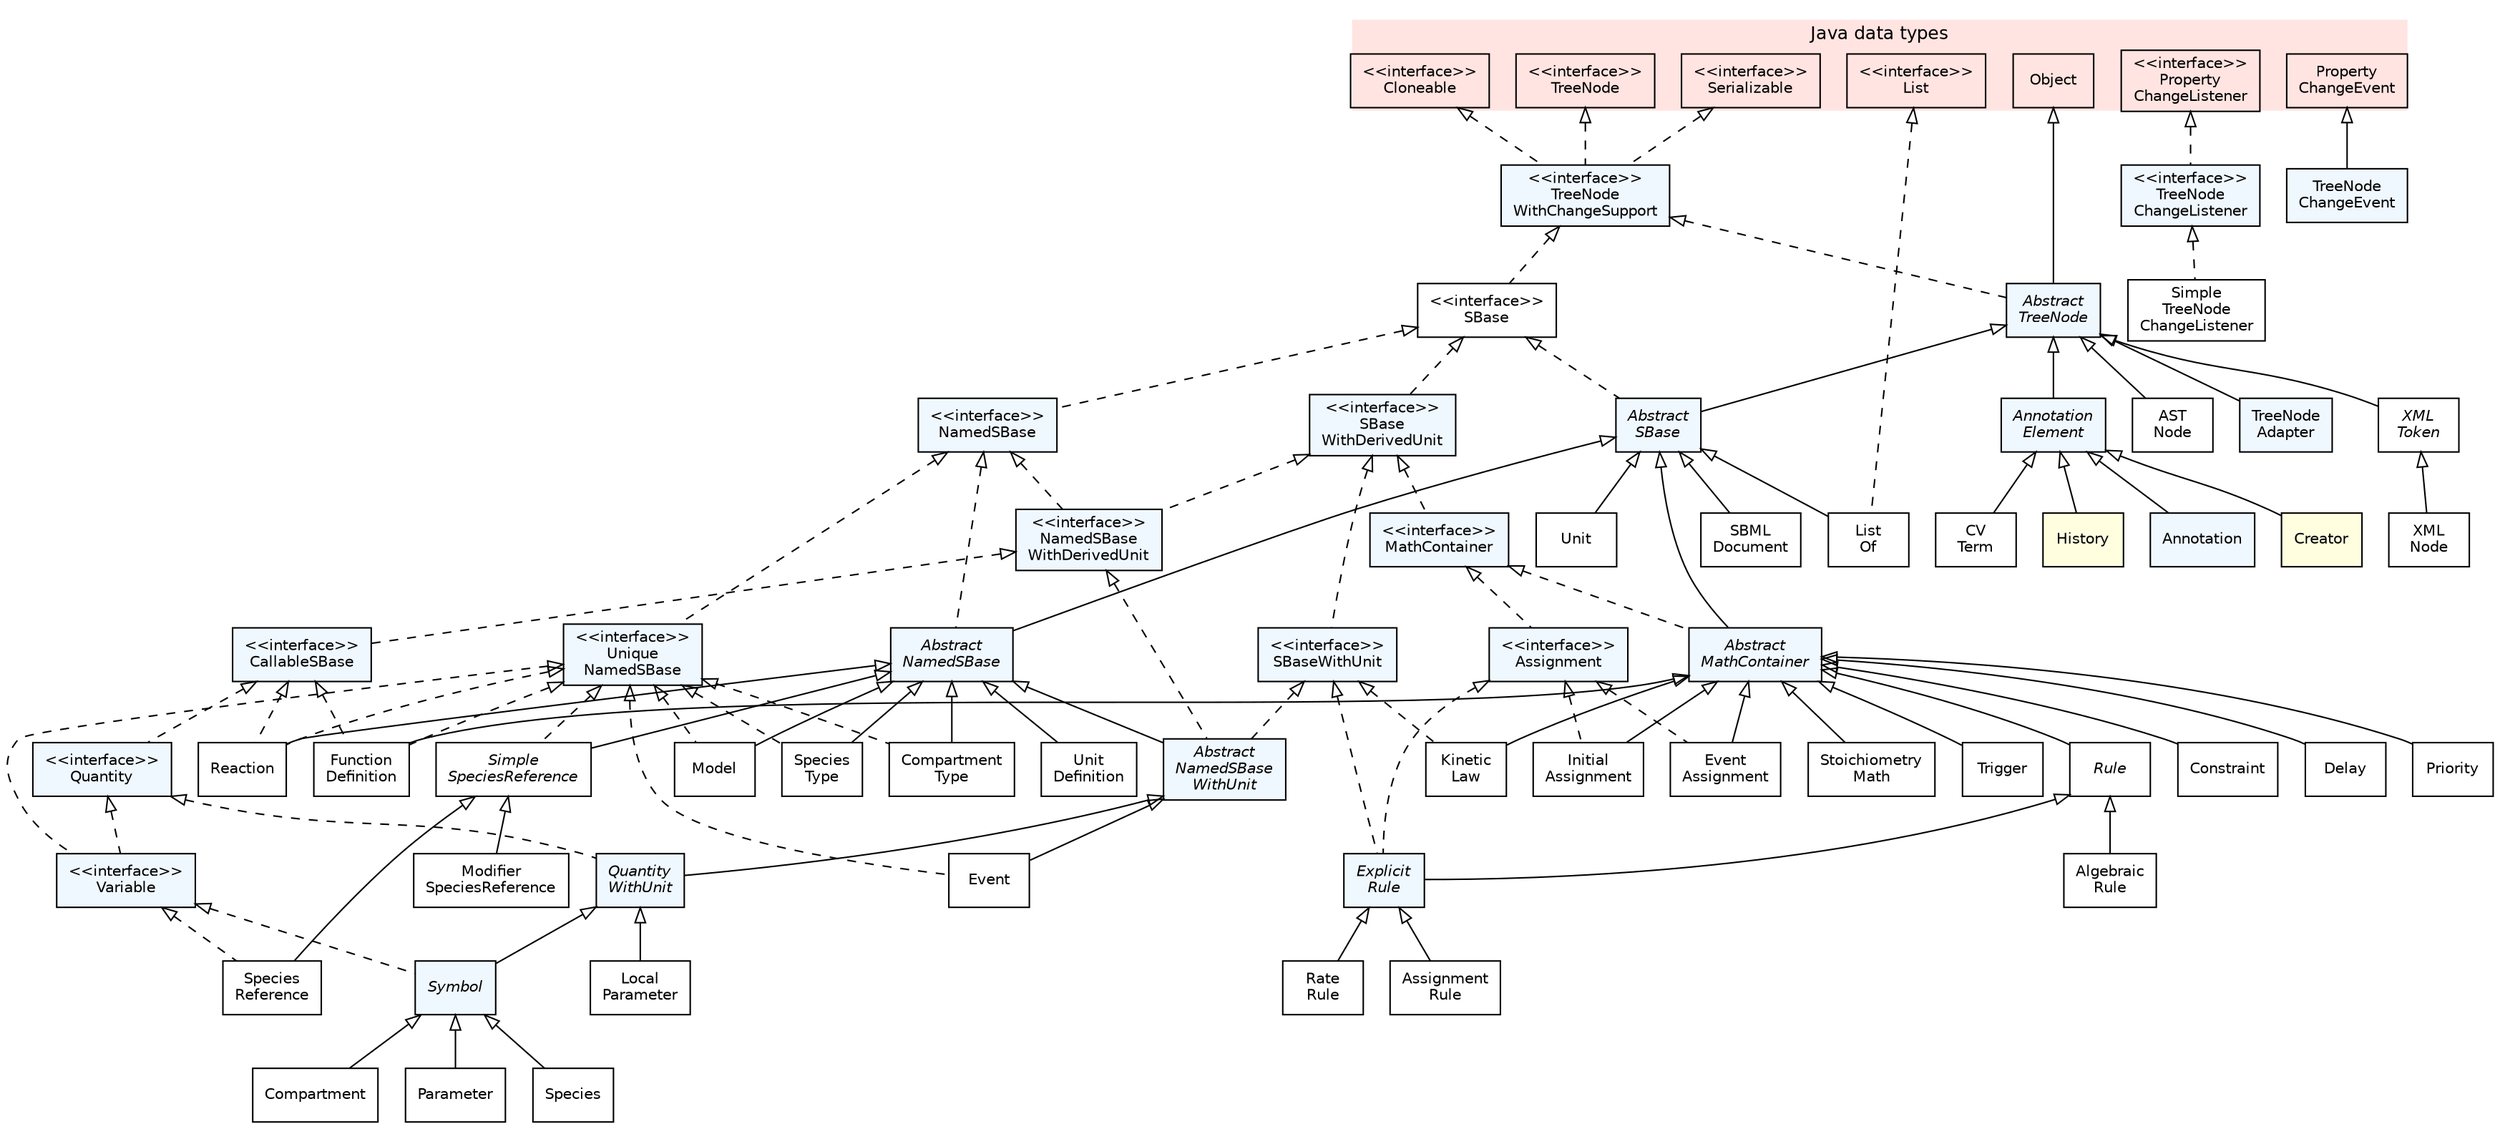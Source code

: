 #!/usr/local/bin/dot
#
# dot -Tpdf FullTypeHierarchy.dot -oFullTypeHierarchy.pdf && acroread FullTypeHierarchy.pdf &
# dot -Tpng FullTypeHierarchy.dot -oFullTypeHierarchy.png

/*
 * Overview of the core type hierarchy
 */

strict digraph G{

	nodesep=0.25;
	ranksep=0.5;
	margin=0.01;

	edge [
	  fontname="Helvetica",
	  fontsize=10,
	  labelfontname="Helvetica",
	  labelfontsize=10
	];
	node [
	  fontname="Helvetica",
	  fontsize=10,
	  shape=box
	];


  /*******************
   * Java base types *
   *******************/

  subgraph clusterJava {
    fontname="Helvetica";
    fontsize=12;
    style="filled";
    fillcolor="#FFE4E1"
    color="#ffffff"
    label="Java data types";
    labelloc=t;
    labeljust=c;

    // Interfaces
    Cloneable                              [label="<<interface>>\nCloneable"];
    List                                   [label="<<interface>>\nList"];
    PropertyChangeListener                 [label="<<interface>>\nProperty\nChangeListener"];
    Serializable                           [label="<<interface>>\nSerializable"];
    TreeNode                               [label="<<interface>>\nTreeNode"];

    // Objects
    Object                                 [label="Object"];
    PropertyChangeEvent                    [label="Property\nChangeEvent"];
  }

  /*
   * Interfaces
   */

  Assignment                               [label="<<interface>>\nAssignment", style="filled", fillcolor="#F0F8FF"];
  CallableSBase                            [label="<<interface>>\nCallableSBase", style="filled", fillcolor="#F0F8FF"];
  MathContainer                            [label="<<interface>>\nMathContainer", style="filled", fillcolor="#F0F8FF"];
  NamedSBase                               [label="<<interface>>\nNamedSBase", style="filled", fillcolor="#F0F8FF"];
  NamedSBaseWithDerivedUnit                [label="<<interface>>\nNamedSBase\nWithDerivedUnit", style="filled", fillcolor="#F0F8FF"];
  Quantity                                 [label="<<interface>>\nQuantity", style="filled", fillcolor="#F0F8FF"];
  SBaseWithDerivedUnit                     [label="<<interface>>\nSBase\nWithDerivedUnit", style="filled", fillcolor="#F0F8FF"];
  SBaseWithUnit                            [label="<<interface>>\nSBaseWithUnit", style="filled", fillcolor="#F0F8FF"];
  SBase                                    [label="<<interface>>\nSBase"];
  TreeNodeChangeListener                   [label="<<interface>>\nTreeNode\nChangeListener", style="filled", fillcolor="#F0F8FF"];
  TreeNodeWithChangeSupport                [label="<<interface>>\nTreeNode\nWithChangeSupport", style="filled", fillcolor="#F0F8FF"];
  UniqueNamedSBase                         [label="<<interface>>\nUnique\nNamedSBase", style="filled", fillcolor="#F0F8FF"];
  Variable                                 [label="<<interface>>\nVariable", style="filled", fillcolor="#F0F8FF"];

  /*
   * Abstract data types
   */

  AbstractMathContainer                    [label=<<font face="Helvetica-Oblique">Abstract<br/>MathContainer</font>>, style="filled", fillcolor="#F0F8FF"];
  AbstractNamedSBase                       [label=<<font face="Helvetica-Oblique">Abstract<br/>NamedSBase</font>>, style="filled", fillcolor="#F0F8FF"];
  AbstractNamedSBaseWithUnit               [label=<<font face="Helvetica-Oblique">Abstract<br/>NamedSBase<br/>WithUnit</font>>, style="filled", fillcolor="#F0F8FF"];
  AbstractSBase                            [label=<<font face="Helvetica-Oblique">Abstract<br/>SBase</font>>, style="filled", fillcolor="#F0F8FF"];
  AbstractTreeNode                         [label=<<font face="Helvetica-Oblique">Abstract<br/>TreeNode</font>>, style="filled", fillcolor="#F0F8FF"];
  AnnotationElement                        [label=<<font face="Helvetica-Oblique">Annotation<br/>Element</font>>, style="filled", fillcolor="#F0F8FF"];
  ExplicitRule                             [label=<<font face="Helvetica-Oblique">Explicit<br/>Rule</font>>, style="filled", fillcolor="#F0F8FF"];
  Rule                                     [label=<<font face="Helvetica-Oblique">Rule</font>>];
  SimpleSpeciesReference                   [label=<<font face="Helvetica-Oblique">Simple<br/>SpeciesReference</font>>];
  QuantityWithUnit                         [label=<<font face="Helvetica-Oblique">Quantity<br/>WithUnit</font>>, style="filled", fillcolor="#F0F8FF"];
  Symbol                                   [label=<<font face="Helvetica-Oblique">Symbol</font>>, style="filled", fillcolor="#F0F8FF"];
  XMLToken                                 [label=<<font face="Helvetica-Oblique">XML<br/>Token</font>>];

  /*
   * Objects
   */

  AlgebraicRule                            [label="Algebraic\nRule"];
  Annotation                               [label="Annotation", style="filled", fillcolor="#F0F8FF"];
  AssignmentRule                           [label="Assignment\nRule"];
  ASTNode                                  [label="AST\nNode"];
  Compartment                              [label="Compartment"];
  CompartmentType                          [label="Compartment\nType"];
  Constraint                               [label="Constraint"]
  Creator                                  [label="Creator", style="filled", fillcolor="#FFFFE0"];
  CVTerm                                   [label="CV\nTerm"];
  Delay                                    [label="Delay"];
  Event                                    [label="Event"];
  EventAssignment                          [label="Event\nAssignment"];
  FunctionDefinition                       [label="Function\nDefinition"];
  History                                  [label="History", style="filled", fillcolor="#FFFFE0"];
  InitialAssignment                        [label="Initial\nAssignment"];
  KineticLaw                               [label="Kinetic\nLaw"];
  ListOf                                   [label="List\nOf"];
  LocalParameter                           [label="Local\nParameter"];
  Model                                    [label="Model"];
  ModifierSpeciesReference                 [label="Modifier\nSpeciesReference"];
  Parameter                                [label="Parameter"];
  Priority                                 [label="Priority"];
  RateRule                                 [label="Rate\nRule"];
  Reaction                                 [label="Reaction"];
  SBMLDocument                             [label="SBML\nDocument"];
  SimpleTreeNodeChangeListener             [label="Simple\nTreeNode\nChangeListener", fillcolor="#FFFFE0"];
  Species                                  [label="Species"];
  SpeciesReference                         [label="Species\nReference"];
  SpeciesType                              [label="Species\nType"];
  StoichiometryMath                        [label="Stoichiometry\nMath"];
  TreeNodeAdapter                          [label="TreeNode\nAdapter", style="filled", fillcolor="#F0F8FF"];
  TreeNodeChangeEvent                      [label="TreeNode\nChangeEvent", style="filled", fillcolor="#F0F8FF"];
  Trigger                                  [label="Trigger"];
  Unit                                     [label="Unit"];
  UnitDefinition                           [label="Unit\nDefinition"];
  XMLNode                                  [label="XML\nNode"];
  
  /*********************
   * Inheritance graph *
   *********************/
   
  AbstractNamedSBase         -> AbstractNamedSBaseWithUnit   [dir=back,arrowtail=empty];
  AbstractNamedSBase         -> CompartmentType              [dir=back,arrowtail=empty];
  AbstractNamedSBase         -> Model                        [dir=back,arrowtail=empty];
  AbstractNamedSBase         -> Reaction                     [dir=back,arrowtail=empty];
  AbstractNamedSBase         -> SimpleSpeciesReference       [dir=back,arrowtail=empty];
  AbstractNamedSBase         -> SpeciesType                  [dir=back,arrowtail=empty];
  AbstractNamedSBase         -> UnitDefinition               [dir=back,arrowtail=empty];
  AbstractNamedSBaseWithUnit -> Event                        [dir=back,arrowtail=empty];
  AbstractNamedSBaseWithUnit -> QuantityWithUnit             [dir=back,arrowtail=empty];
  AbstractSBase              -> AbstractMathContainer        [dir=back,arrowtail=empty];
  AbstractSBase              -> AbstractNamedSBase           [dir=back,arrowtail=empty];
  AbstractMathContainer      -> FunctionDefinition           [dir=back,arrowtail=empty];
  AbstractMathContainer      -> KineticLaw                   [dir=back,arrowtail=empty];
  AbstractSBase              -> ListOf                       [dir=back,arrowtail=empty];
  AbstractSBase              -> SBMLDocument                 [dir=back,arrowtail=empty];
  AbstractSBase              -> Unit                         [dir=back,arrowtail=empty];
  AbstractMathContainer      -> Constraint                   [dir=back,arrowtail=empty];
  AbstractMathContainer      -> Delay                        [dir=back,arrowtail=empty];
  AbstractMathContainer      -> EventAssignment              [dir=back,arrowtail=empty];
  AbstractMathContainer      -> InitialAssignment            [dir=back,arrowtail=empty];
  AbstractMathContainer      -> KineticLaw                   [dir=back,arrowtail=empty];
  AbstractMathContainer      -> Priority                     [dir=back,arrowtail=empty];
  AbstractMathContainer      -> Rule                         [dir=back,arrowtail=empty];
  AbstractMathContainer      -> StoichiometryMath            [dir=back,arrowtail=empty];
  AbstractMathContainer      -> Trigger                      [dir=back,arrowtail=empty];
  AbstractTreeNode           -> AbstractSBase                [dir=back,arrowtail=empty];
  AbstractTreeNode           -> AnnotationElement            [dir=back,arrowtail=empty];
  AbstractTreeNode           -> ASTNode                      [dir=back,arrowtail=empty];
  AbstractTreeNode           -> TreeNodeAdapter              [dir=back,arrowtail=empty];
  AbstractTreeNode           -> XMLToken                     [dir=back,arrowtail=empty];
  AnnotationElement          -> Annotation                   [dir=back,arrowtail=empty];
  AnnotationElement          -> Creator                      [dir=back,arrowtail=empty];
  AnnotationElement          -> CVTerm                       [dir=back,arrowtail=empty];
  AnnotationElement          -> History                      [dir=back,arrowtail=empty];
  Assignment                 -> EventAssignment              [dir=back,arrowtail=empty,style=dashed];
  Assignment                 -> ExplicitRule                 [dir=back,arrowtail=empty,style=dashed];
  Assignment                 -> InitialAssignment            [dir=back,arrowtail=empty,style=dashed];
  CallableSBase              -> Quantity                     [dir=back,arrowtail=empty,style=dashed];
  CallableSBase              -> FunctionDefinition           [dir=back,arrowtail=empty,style=dashed];
  CallableSBase              -> Reaction                     [dir=back,arrowtail=empty,style=dashed];
  Cloneable                  -> TreeNodeWithChangeSupport    [dir=back,arrowtail=empty,style=dashed];
  ExplicitRule               -> AssignmentRule               [dir=back,arrowtail=empty];
  ExplicitRule               -> RateRule                     [dir=back,arrowtail=empty];
  List                       -> ListOf                       [dir=back,arrowtail=empty,style=dashed];
  MathContainer              -> AbstractMathContainer        [dir=back,arrowtail=empty,style=dashed];
  MathContainer              -> Assignment                   [dir=back,arrowtail=empty,style=dashed];
  NamedSBase                 -> AbstractNamedSBase           [dir=back,arrowtail=empty,style=dashed];
  NamedSBase                 -> NamedSBaseWithDerivedUnit    [dir=back,arrowtail=empty,style=dashed];
  NamedSBase                 -> UniqueNamedSBase             [dir=back,arrowtail=empty,style=dashed];
  NamedSBaseWithDerivedUnit  -> AbstractNamedSBaseWithUnit   [dir=back,arrowtail=empty,style=dashed];
  NamedSBaseWithDerivedUnit  -> CallableSBase                [dir=back,arrowtail=empty,style=dashed];
  Object                     -> AbstractTreeNode             [dir=back,arrowtail=empty];
  PropertyChangeEvent        -> TreeNodeChangeEvent          [dir=back,arrowtail=empty];
  PropertyChangeListener     -> TreeNodeChangeListener       [dir=back,arrowtail=empty,style=dashed];
  Quantity                   -> QuantityWithUnit             [dir=back,arrowtail=empty,style=dashed];
  Quantity                   -> Variable                     [dir=back,arrowtail=empty,style=dashed];
  QuantityWithUnit           -> LocalParameter               [dir=back,arrowtail=empty];
  QuantityWithUnit           -> Symbol                       [dir=back,arrowtail=empty];
  Rule                       -> AlgebraicRule                [dir=back,arrowtail=empty];
  Rule                       -> ExplicitRule                 [dir=back,arrowtail=empty];
  SBase                      -> AbstractSBase                [dir=back,arrowtail=empty,style=dashed];
  SBase                      -> NamedSBase                   [dir=back,arrowtail=empty,style=dashed];
  SBase                      -> SBaseWithDerivedUnit         [dir=back,arrowtail=empty,style=dashed];
  SBaseWithDerivedUnit       -> MathContainer                [dir=back,arrowtail=empty,style=dashed];
  SBaseWithDerivedUnit       -> NamedSBaseWithDerivedUnit    [dir=back,arrowtail=empty,style=dashed];
  SBaseWithDerivedUnit       -> SBaseWithUnit                [dir=back,arrowtail=empty,style=dashed];
  SBaseWithUnit              -> AbstractNamedSBaseWithUnit   [dir=back,arrowtail=empty,style=dashed];
  SBaseWithUnit              -> ExplicitRule                 [dir=back,arrowtail=empty,style=dashed];
  SBaseWithUnit              -> KineticLaw                   [dir=back,arrowtail=empty,style=dashed];
  SimpleSpeciesReference     -> ModifierSpeciesReference     [dir=back,arrowtail=empty];
  SimpleSpeciesReference     -> SpeciesReference             [dir=back,arrowtail=empty];
  Serializable               -> TreeNodeWithChangeSupport    [dir=back,arrowtail=empty,style=dashed];
  Symbol                     -> Compartment                  [dir=back,arrowtail=empty];
  Symbol                     -> Parameter                    [dir=back,arrowtail=empty];
  Symbol                     -> Species                      [dir=back,arrowtail=empty];
  TreeNode                   -> TreeNodeWithChangeSupport    [dir=back,arrowtail=empty,style=dashed];
  TreeNodeChangeListener     -> SimpleTreeNodeChangeListener [dir=back,arrowtail=empty,style=dashed];
  TreeNodeWithChangeSupport  -> AbstractTreeNode             [dir=back,arrowtail=empty,style=dashed];
  TreeNodeWithChangeSupport  -> SBase                        [dir=back,arrowtail=empty,style=dashed];
  UniqueNamedSBase           -> CompartmentType              [dir=back,arrowtail=empty,style=dashed];
  UniqueNamedSBase           -> Event                        [dir=back,arrowtail=empty,style=dashed];
  UniqueNamedSBase           -> FunctionDefinition           [dir=back,arrowtail=empty,style=dashed];
  UniqueNamedSBase           -> Model                        [dir=back,arrowtail=empty,style=dashed];
  UniqueNamedSBase           -> Reaction                     [dir=back,arrowtail=empty,style=dashed];
  UniqueNamedSBase           -> SimpleSpeciesReference       [dir=back,arrowtail=empty,style=dashed];
  UniqueNamedSBase           -> SpeciesType                  [dir=back,arrowtail=empty,style=dashed];
  UniqueNamedSBase           -> Variable                     [dir=back,arrowtail=empty,style=dashed];
  Variable                   -> SpeciesReference             [dir=back,arrowtail=empty,style=dashed];
  Variable                   -> Symbol                       [dir=back,arrowtail=empty,style=dashed];
  XMLToken                   -> XMLNode                      [dir=back,arrowtail=empty];

}

